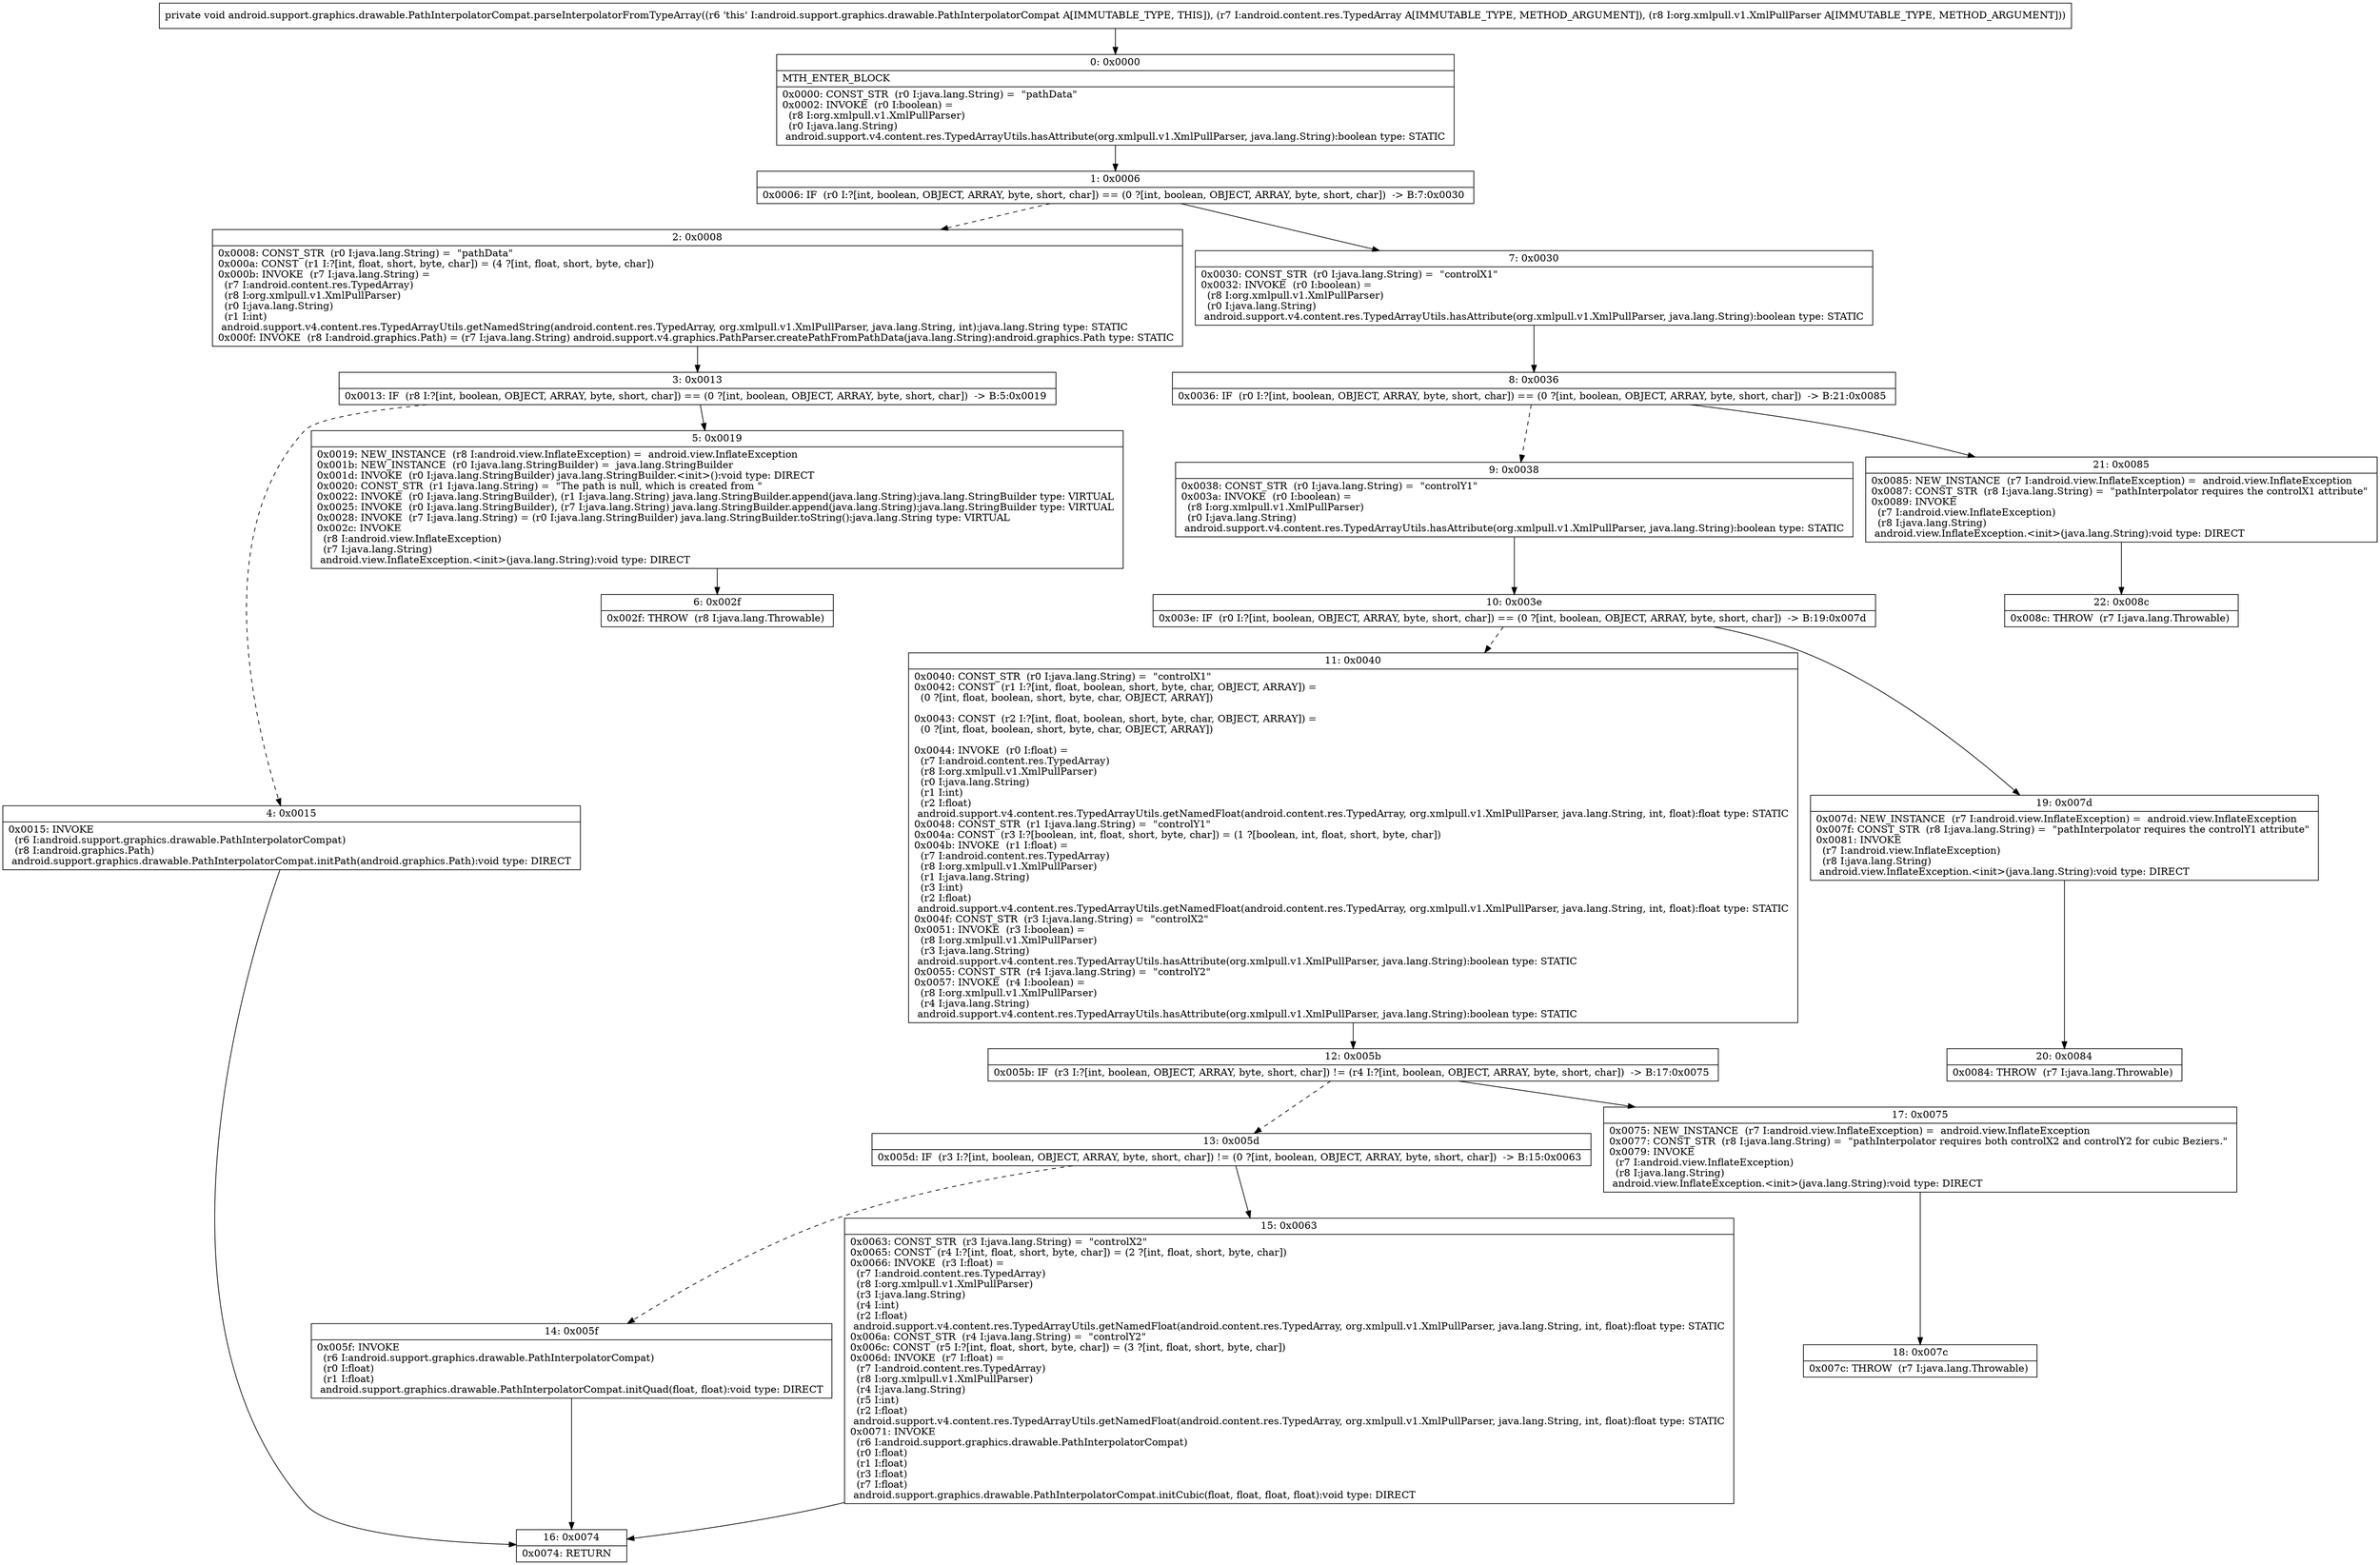 digraph "CFG forandroid.support.graphics.drawable.PathInterpolatorCompat.parseInterpolatorFromTypeArray(Landroid\/content\/res\/TypedArray;Lorg\/xmlpull\/v1\/XmlPullParser;)V" {
Node_0 [shape=record,label="{0\:\ 0x0000|MTH_ENTER_BLOCK\l|0x0000: CONST_STR  (r0 I:java.lang.String) =  \"pathData\" \l0x0002: INVOKE  (r0 I:boolean) = \l  (r8 I:org.xmlpull.v1.XmlPullParser)\l  (r0 I:java.lang.String)\l android.support.v4.content.res.TypedArrayUtils.hasAttribute(org.xmlpull.v1.XmlPullParser, java.lang.String):boolean type: STATIC \l}"];
Node_1 [shape=record,label="{1\:\ 0x0006|0x0006: IF  (r0 I:?[int, boolean, OBJECT, ARRAY, byte, short, char]) == (0 ?[int, boolean, OBJECT, ARRAY, byte, short, char])  \-\> B:7:0x0030 \l}"];
Node_2 [shape=record,label="{2\:\ 0x0008|0x0008: CONST_STR  (r0 I:java.lang.String) =  \"pathData\" \l0x000a: CONST  (r1 I:?[int, float, short, byte, char]) = (4 ?[int, float, short, byte, char]) \l0x000b: INVOKE  (r7 I:java.lang.String) = \l  (r7 I:android.content.res.TypedArray)\l  (r8 I:org.xmlpull.v1.XmlPullParser)\l  (r0 I:java.lang.String)\l  (r1 I:int)\l android.support.v4.content.res.TypedArrayUtils.getNamedString(android.content.res.TypedArray, org.xmlpull.v1.XmlPullParser, java.lang.String, int):java.lang.String type: STATIC \l0x000f: INVOKE  (r8 I:android.graphics.Path) = (r7 I:java.lang.String) android.support.v4.graphics.PathParser.createPathFromPathData(java.lang.String):android.graphics.Path type: STATIC \l}"];
Node_3 [shape=record,label="{3\:\ 0x0013|0x0013: IF  (r8 I:?[int, boolean, OBJECT, ARRAY, byte, short, char]) == (0 ?[int, boolean, OBJECT, ARRAY, byte, short, char])  \-\> B:5:0x0019 \l}"];
Node_4 [shape=record,label="{4\:\ 0x0015|0x0015: INVOKE  \l  (r6 I:android.support.graphics.drawable.PathInterpolatorCompat)\l  (r8 I:android.graphics.Path)\l android.support.graphics.drawable.PathInterpolatorCompat.initPath(android.graphics.Path):void type: DIRECT \l}"];
Node_5 [shape=record,label="{5\:\ 0x0019|0x0019: NEW_INSTANCE  (r8 I:android.view.InflateException) =  android.view.InflateException \l0x001b: NEW_INSTANCE  (r0 I:java.lang.StringBuilder) =  java.lang.StringBuilder \l0x001d: INVOKE  (r0 I:java.lang.StringBuilder) java.lang.StringBuilder.\<init\>():void type: DIRECT \l0x0020: CONST_STR  (r1 I:java.lang.String) =  \"The path is null, which is created from \" \l0x0022: INVOKE  (r0 I:java.lang.StringBuilder), (r1 I:java.lang.String) java.lang.StringBuilder.append(java.lang.String):java.lang.StringBuilder type: VIRTUAL \l0x0025: INVOKE  (r0 I:java.lang.StringBuilder), (r7 I:java.lang.String) java.lang.StringBuilder.append(java.lang.String):java.lang.StringBuilder type: VIRTUAL \l0x0028: INVOKE  (r7 I:java.lang.String) = (r0 I:java.lang.StringBuilder) java.lang.StringBuilder.toString():java.lang.String type: VIRTUAL \l0x002c: INVOKE  \l  (r8 I:android.view.InflateException)\l  (r7 I:java.lang.String)\l android.view.InflateException.\<init\>(java.lang.String):void type: DIRECT \l}"];
Node_6 [shape=record,label="{6\:\ 0x002f|0x002f: THROW  (r8 I:java.lang.Throwable) \l}"];
Node_7 [shape=record,label="{7\:\ 0x0030|0x0030: CONST_STR  (r0 I:java.lang.String) =  \"controlX1\" \l0x0032: INVOKE  (r0 I:boolean) = \l  (r8 I:org.xmlpull.v1.XmlPullParser)\l  (r0 I:java.lang.String)\l android.support.v4.content.res.TypedArrayUtils.hasAttribute(org.xmlpull.v1.XmlPullParser, java.lang.String):boolean type: STATIC \l}"];
Node_8 [shape=record,label="{8\:\ 0x0036|0x0036: IF  (r0 I:?[int, boolean, OBJECT, ARRAY, byte, short, char]) == (0 ?[int, boolean, OBJECT, ARRAY, byte, short, char])  \-\> B:21:0x0085 \l}"];
Node_9 [shape=record,label="{9\:\ 0x0038|0x0038: CONST_STR  (r0 I:java.lang.String) =  \"controlY1\" \l0x003a: INVOKE  (r0 I:boolean) = \l  (r8 I:org.xmlpull.v1.XmlPullParser)\l  (r0 I:java.lang.String)\l android.support.v4.content.res.TypedArrayUtils.hasAttribute(org.xmlpull.v1.XmlPullParser, java.lang.String):boolean type: STATIC \l}"];
Node_10 [shape=record,label="{10\:\ 0x003e|0x003e: IF  (r0 I:?[int, boolean, OBJECT, ARRAY, byte, short, char]) == (0 ?[int, boolean, OBJECT, ARRAY, byte, short, char])  \-\> B:19:0x007d \l}"];
Node_11 [shape=record,label="{11\:\ 0x0040|0x0040: CONST_STR  (r0 I:java.lang.String) =  \"controlX1\" \l0x0042: CONST  (r1 I:?[int, float, boolean, short, byte, char, OBJECT, ARRAY]) = \l  (0 ?[int, float, boolean, short, byte, char, OBJECT, ARRAY])\l \l0x0043: CONST  (r2 I:?[int, float, boolean, short, byte, char, OBJECT, ARRAY]) = \l  (0 ?[int, float, boolean, short, byte, char, OBJECT, ARRAY])\l \l0x0044: INVOKE  (r0 I:float) = \l  (r7 I:android.content.res.TypedArray)\l  (r8 I:org.xmlpull.v1.XmlPullParser)\l  (r0 I:java.lang.String)\l  (r1 I:int)\l  (r2 I:float)\l android.support.v4.content.res.TypedArrayUtils.getNamedFloat(android.content.res.TypedArray, org.xmlpull.v1.XmlPullParser, java.lang.String, int, float):float type: STATIC \l0x0048: CONST_STR  (r1 I:java.lang.String) =  \"controlY1\" \l0x004a: CONST  (r3 I:?[boolean, int, float, short, byte, char]) = (1 ?[boolean, int, float, short, byte, char]) \l0x004b: INVOKE  (r1 I:float) = \l  (r7 I:android.content.res.TypedArray)\l  (r8 I:org.xmlpull.v1.XmlPullParser)\l  (r1 I:java.lang.String)\l  (r3 I:int)\l  (r2 I:float)\l android.support.v4.content.res.TypedArrayUtils.getNamedFloat(android.content.res.TypedArray, org.xmlpull.v1.XmlPullParser, java.lang.String, int, float):float type: STATIC \l0x004f: CONST_STR  (r3 I:java.lang.String) =  \"controlX2\" \l0x0051: INVOKE  (r3 I:boolean) = \l  (r8 I:org.xmlpull.v1.XmlPullParser)\l  (r3 I:java.lang.String)\l android.support.v4.content.res.TypedArrayUtils.hasAttribute(org.xmlpull.v1.XmlPullParser, java.lang.String):boolean type: STATIC \l0x0055: CONST_STR  (r4 I:java.lang.String) =  \"controlY2\" \l0x0057: INVOKE  (r4 I:boolean) = \l  (r8 I:org.xmlpull.v1.XmlPullParser)\l  (r4 I:java.lang.String)\l android.support.v4.content.res.TypedArrayUtils.hasAttribute(org.xmlpull.v1.XmlPullParser, java.lang.String):boolean type: STATIC \l}"];
Node_12 [shape=record,label="{12\:\ 0x005b|0x005b: IF  (r3 I:?[int, boolean, OBJECT, ARRAY, byte, short, char]) != (r4 I:?[int, boolean, OBJECT, ARRAY, byte, short, char])  \-\> B:17:0x0075 \l}"];
Node_13 [shape=record,label="{13\:\ 0x005d|0x005d: IF  (r3 I:?[int, boolean, OBJECT, ARRAY, byte, short, char]) != (0 ?[int, boolean, OBJECT, ARRAY, byte, short, char])  \-\> B:15:0x0063 \l}"];
Node_14 [shape=record,label="{14\:\ 0x005f|0x005f: INVOKE  \l  (r6 I:android.support.graphics.drawable.PathInterpolatorCompat)\l  (r0 I:float)\l  (r1 I:float)\l android.support.graphics.drawable.PathInterpolatorCompat.initQuad(float, float):void type: DIRECT \l}"];
Node_15 [shape=record,label="{15\:\ 0x0063|0x0063: CONST_STR  (r3 I:java.lang.String) =  \"controlX2\" \l0x0065: CONST  (r4 I:?[int, float, short, byte, char]) = (2 ?[int, float, short, byte, char]) \l0x0066: INVOKE  (r3 I:float) = \l  (r7 I:android.content.res.TypedArray)\l  (r8 I:org.xmlpull.v1.XmlPullParser)\l  (r3 I:java.lang.String)\l  (r4 I:int)\l  (r2 I:float)\l android.support.v4.content.res.TypedArrayUtils.getNamedFloat(android.content.res.TypedArray, org.xmlpull.v1.XmlPullParser, java.lang.String, int, float):float type: STATIC \l0x006a: CONST_STR  (r4 I:java.lang.String) =  \"controlY2\" \l0x006c: CONST  (r5 I:?[int, float, short, byte, char]) = (3 ?[int, float, short, byte, char]) \l0x006d: INVOKE  (r7 I:float) = \l  (r7 I:android.content.res.TypedArray)\l  (r8 I:org.xmlpull.v1.XmlPullParser)\l  (r4 I:java.lang.String)\l  (r5 I:int)\l  (r2 I:float)\l android.support.v4.content.res.TypedArrayUtils.getNamedFloat(android.content.res.TypedArray, org.xmlpull.v1.XmlPullParser, java.lang.String, int, float):float type: STATIC \l0x0071: INVOKE  \l  (r6 I:android.support.graphics.drawable.PathInterpolatorCompat)\l  (r0 I:float)\l  (r1 I:float)\l  (r3 I:float)\l  (r7 I:float)\l android.support.graphics.drawable.PathInterpolatorCompat.initCubic(float, float, float, float):void type: DIRECT \l}"];
Node_16 [shape=record,label="{16\:\ 0x0074|0x0074: RETURN   \l}"];
Node_17 [shape=record,label="{17\:\ 0x0075|0x0075: NEW_INSTANCE  (r7 I:android.view.InflateException) =  android.view.InflateException \l0x0077: CONST_STR  (r8 I:java.lang.String) =  \"pathInterpolator requires both controlX2 and controlY2 for cubic Beziers.\" \l0x0079: INVOKE  \l  (r7 I:android.view.InflateException)\l  (r8 I:java.lang.String)\l android.view.InflateException.\<init\>(java.lang.String):void type: DIRECT \l}"];
Node_18 [shape=record,label="{18\:\ 0x007c|0x007c: THROW  (r7 I:java.lang.Throwable) \l}"];
Node_19 [shape=record,label="{19\:\ 0x007d|0x007d: NEW_INSTANCE  (r7 I:android.view.InflateException) =  android.view.InflateException \l0x007f: CONST_STR  (r8 I:java.lang.String) =  \"pathInterpolator requires the controlY1 attribute\" \l0x0081: INVOKE  \l  (r7 I:android.view.InflateException)\l  (r8 I:java.lang.String)\l android.view.InflateException.\<init\>(java.lang.String):void type: DIRECT \l}"];
Node_20 [shape=record,label="{20\:\ 0x0084|0x0084: THROW  (r7 I:java.lang.Throwable) \l}"];
Node_21 [shape=record,label="{21\:\ 0x0085|0x0085: NEW_INSTANCE  (r7 I:android.view.InflateException) =  android.view.InflateException \l0x0087: CONST_STR  (r8 I:java.lang.String) =  \"pathInterpolator requires the controlX1 attribute\" \l0x0089: INVOKE  \l  (r7 I:android.view.InflateException)\l  (r8 I:java.lang.String)\l android.view.InflateException.\<init\>(java.lang.String):void type: DIRECT \l}"];
Node_22 [shape=record,label="{22\:\ 0x008c|0x008c: THROW  (r7 I:java.lang.Throwable) \l}"];
MethodNode[shape=record,label="{private void android.support.graphics.drawable.PathInterpolatorCompat.parseInterpolatorFromTypeArray((r6 'this' I:android.support.graphics.drawable.PathInterpolatorCompat A[IMMUTABLE_TYPE, THIS]), (r7 I:android.content.res.TypedArray A[IMMUTABLE_TYPE, METHOD_ARGUMENT]), (r8 I:org.xmlpull.v1.XmlPullParser A[IMMUTABLE_TYPE, METHOD_ARGUMENT])) }"];
MethodNode -> Node_0;
Node_0 -> Node_1;
Node_1 -> Node_2[style=dashed];
Node_1 -> Node_7;
Node_2 -> Node_3;
Node_3 -> Node_4[style=dashed];
Node_3 -> Node_5;
Node_4 -> Node_16;
Node_5 -> Node_6;
Node_7 -> Node_8;
Node_8 -> Node_9[style=dashed];
Node_8 -> Node_21;
Node_9 -> Node_10;
Node_10 -> Node_11[style=dashed];
Node_10 -> Node_19;
Node_11 -> Node_12;
Node_12 -> Node_13[style=dashed];
Node_12 -> Node_17;
Node_13 -> Node_14[style=dashed];
Node_13 -> Node_15;
Node_14 -> Node_16;
Node_15 -> Node_16;
Node_17 -> Node_18;
Node_19 -> Node_20;
Node_21 -> Node_22;
}

